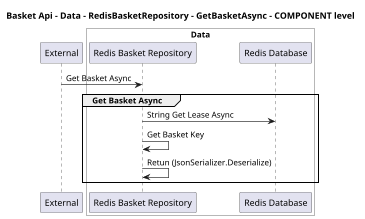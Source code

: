 @startuml
skinparam dpi 60

title Basket Api - Data - RedisBasketRepository - GetBasketAsync - COMPONENT level

participant "External" as C4PlusSharp.Utils.ExternalSystem

box "Basket Api" #White

    
box "Data" #White

    participant "Redis Basket Repository" as dotnet.eShop.Architecture.SoftwareSystems.BasketApi.Containers.Data.Components.RedisBasketRepository
    participant "Redis Database" as dotnet.eShop.Architecture.SoftwareSystems.BasketApi.Containers.Data.Components.RedisDatabase
end box

end box


C4PlusSharp.Utils.ExternalSystem -> dotnet.eShop.Architecture.SoftwareSystems.BasketApi.Containers.Data.Components.RedisBasketRepository : Get Basket Async
group Get Basket Async
dotnet.eShop.Architecture.SoftwareSystems.BasketApi.Containers.Data.Components.RedisBasketRepository -> dotnet.eShop.Architecture.SoftwareSystems.BasketApi.Containers.Data.Components.RedisDatabase : String Get Lease Async
dotnet.eShop.Architecture.SoftwareSystems.BasketApi.Containers.Data.Components.RedisBasketRepository -> dotnet.eShop.Architecture.SoftwareSystems.BasketApi.Containers.Data.Components.RedisBasketRepository : Get Basket Key
dotnet.eShop.Architecture.SoftwareSystems.BasketApi.Containers.Data.Components.RedisBasketRepository -> dotnet.eShop.Architecture.SoftwareSystems.BasketApi.Containers.Data.Components.RedisBasketRepository : Retun (JsonSerializer.Deserialize)
end


@enduml

